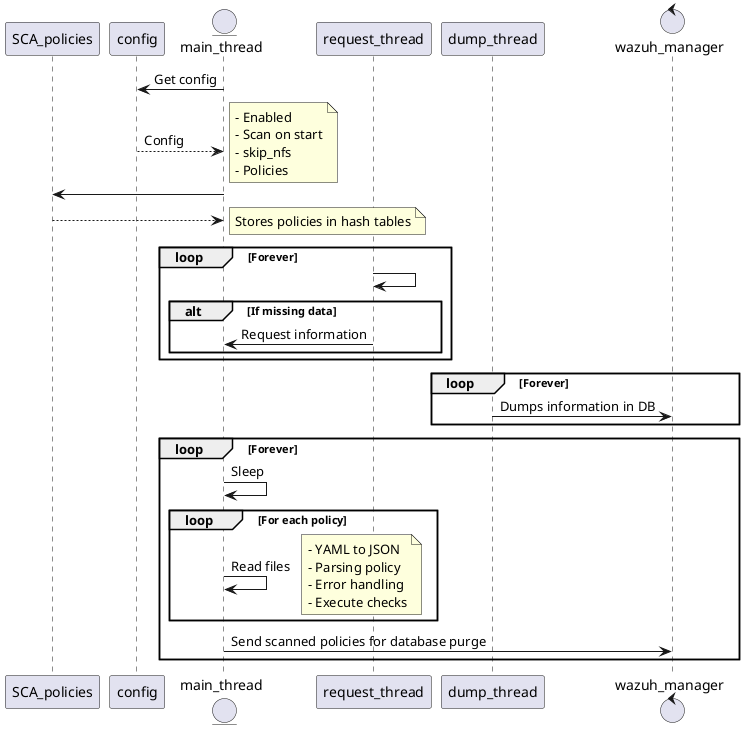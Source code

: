 ' Copyright (C) 2015-2021, Wazuh Inc.
' Created by Wazuh, Inc. <info@wazuh.com>.
' This program is free software; you can redistribute it and/or modify it under the terms of GPLv2

@startuml wm_sca

participant SCA_policies 
    participant config
    entity main_thread
    participant request_thread
    participant dump_thread
    control wazuh_manager

    main_thread -> config : Get config
    config --> main_thread : Config
    note right
        - Enabled
        - Scan on start
        - skip_nfs
        - Policies
    end note

    main_thread -> SCA_policies
    SCA_policies --> main_thread
    note right
        Stores policies in hash tables
    end note

    loop Forever
        request_thread -> request_thread
        alt If missing data
            request_thread -> main_thread: Request information
        end
    end


    loop Forever
        dump_thread -> wazuh_manager: Dumps information in DB
    end

    loop Forever
        main_thread -> main_thread: Sleep
          
            loop For each policy
                main_thread -> main_thread: Read files
                note right
                     - YAML to JSON
                     - Parsing policy
                     - Error handling
                     - Execute checks
                end note
            end
        main_thread -> wazuh_manager: Send scanned policies for database purge
    end

@enduml wm_sca
